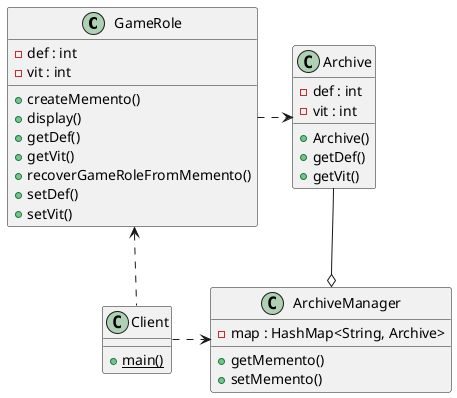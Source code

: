 @startuml
class GameRole {
    - def : int
    - vit : int
    + createMemento()
    + display()
    + getDef()
    + getVit()
    + recoverGameRoleFromMemento()
    + setDef()
    + setVit()
}
class Archive {
    - def : int
    - vit : int
    + Archive()
    + getDef()
    + getVit()
}
class ArchiveManager {
    - map : HashMap<String, Archive>
    + getMemento()
    + setMemento()
}
class Client {
    {static} + main()
}
Archive --o ArchiveManager
GameRole .right.> Archive
Client .up.> GameRole
Client .right.> ArchiveManager
@enduml